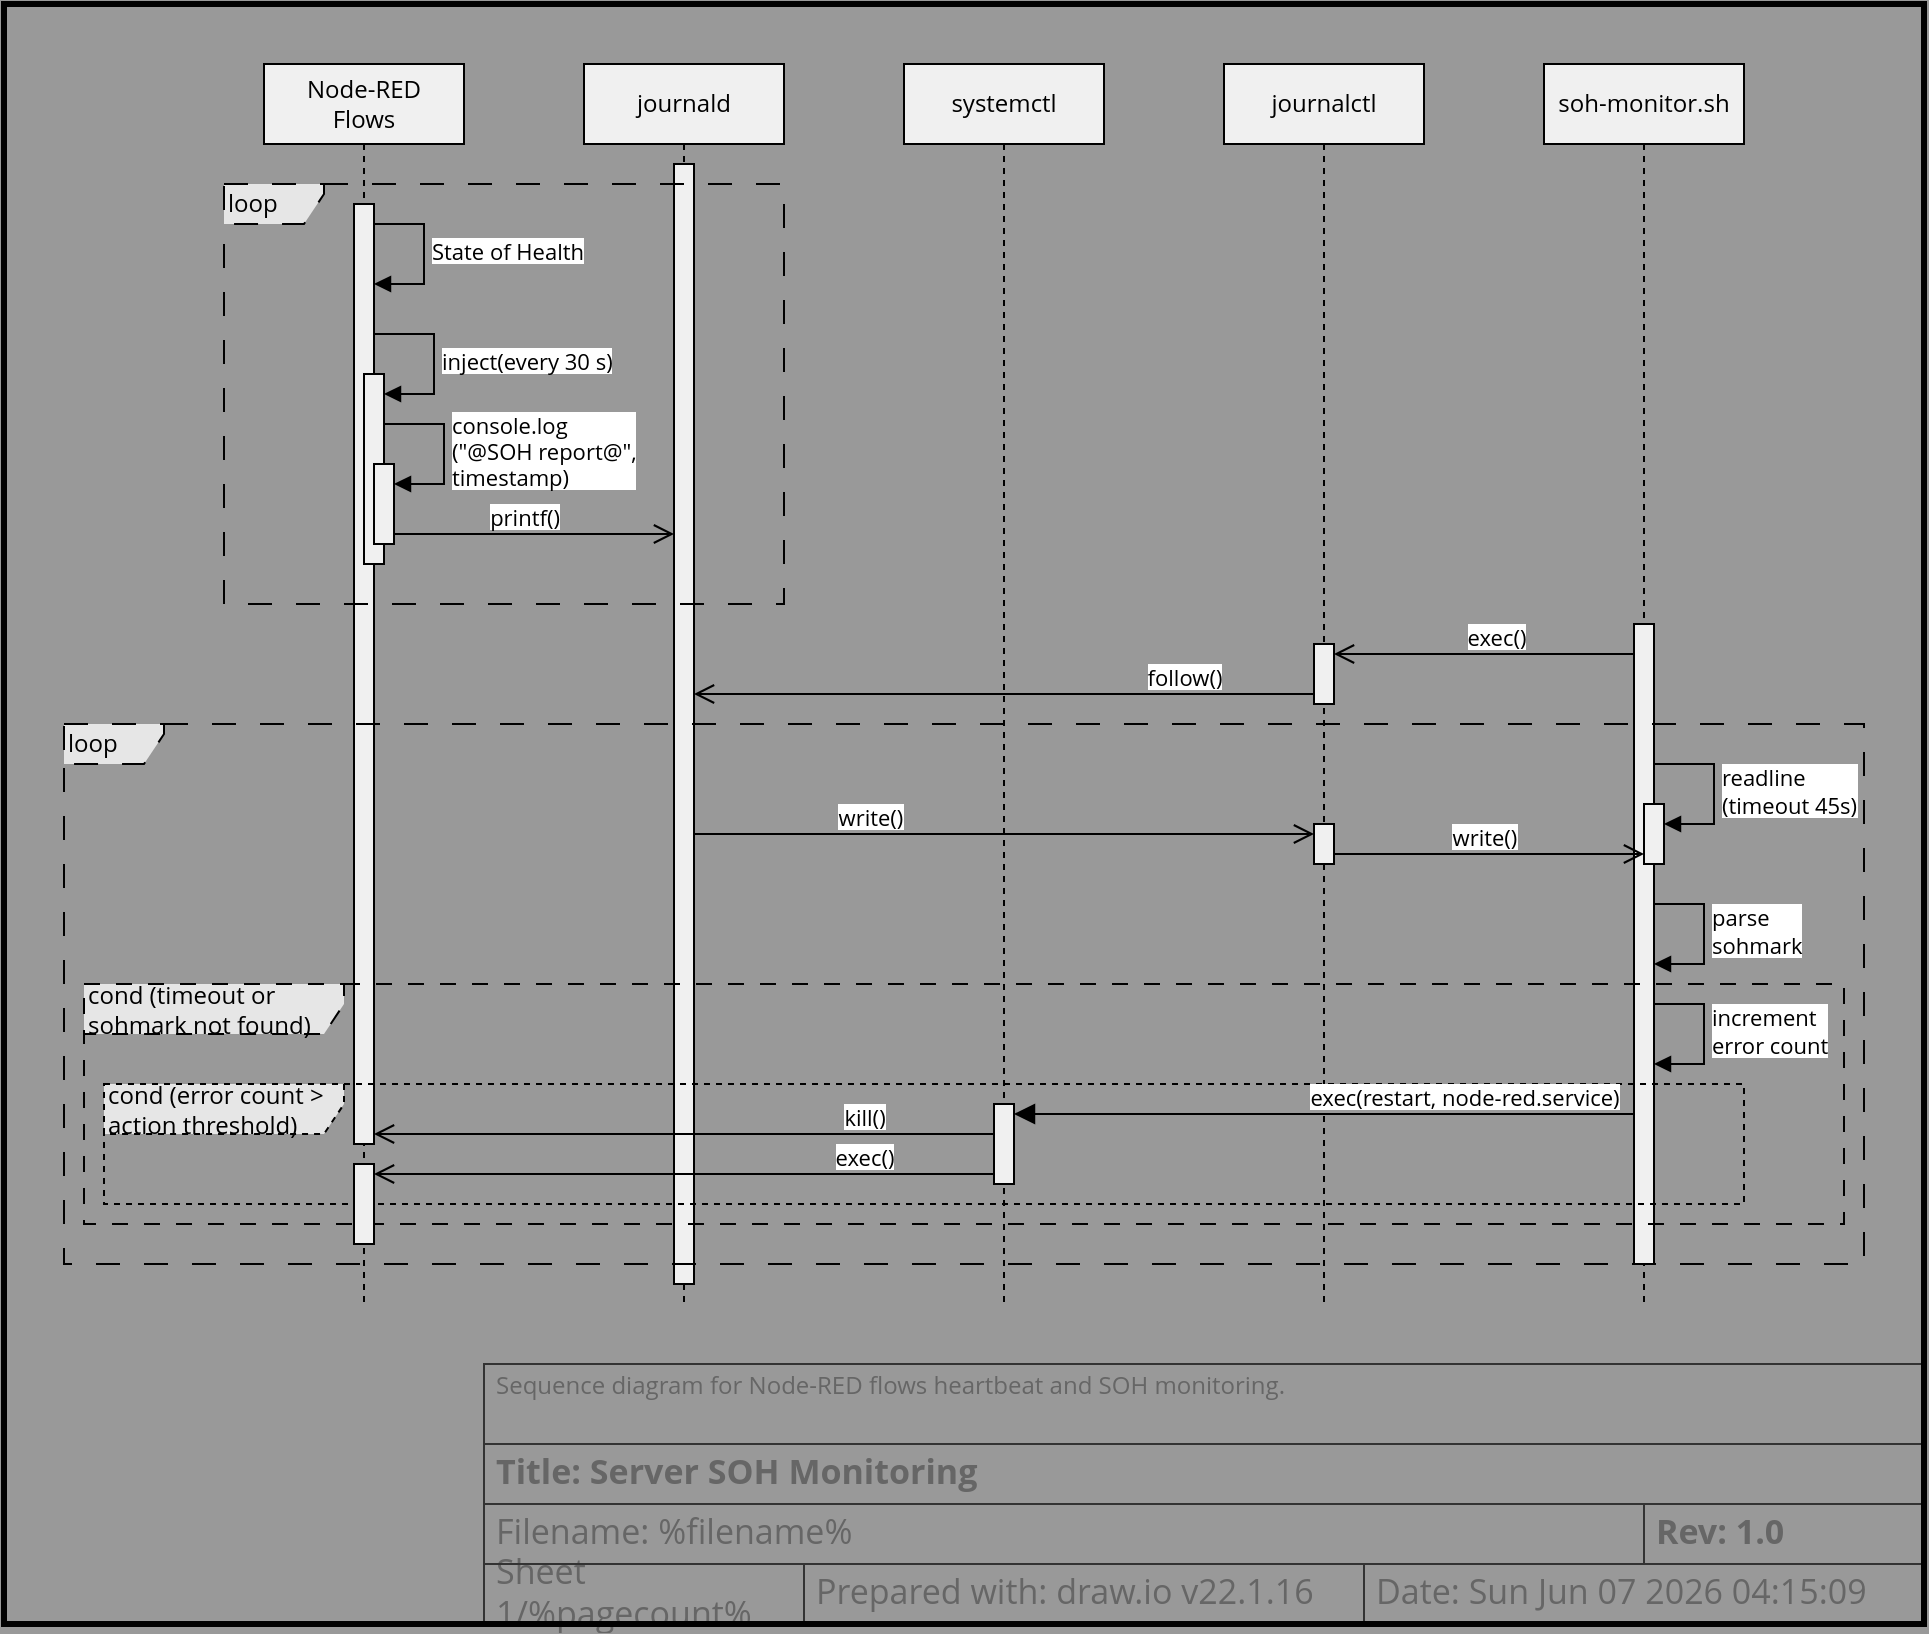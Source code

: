 <mxfile version="22.1.16" type="device">
  <diagram name="Server SOH Monitoring" id="fo18u6Ch1KVScq3Fo-Wy">
    <mxGraphModel dx="1911" dy="1544" grid="1" gridSize="10" guides="1" tooltips="1" connect="1" arrows="1" fold="1" page="1" pageScale="1" pageWidth="800" pageHeight="350" background="#999999" math="0" shadow="0">
      <root>
        <object label="" description="Sequence diagram for Node-RED flows heartbeat and SOH monitoring." rev="1.0" id="0">
          <mxCell />
        </object>
        <object label="Title Block" id="1">
          <mxCell style="locked=1;" parent="0" />
        </object>
        <mxCell id="h7L3MlKvrl_dhOmhB3lf-10" value="Prepared with: draw.io v22.1.16" style="strokeWidth=1;shadow=0;dashed=0;align=center;html=1;shape=mxgraph.mockup.text.textBox;fontColor=#666666;align=left;fontSize=17;spacingLeft=4;spacingTop=-3;whiteSpace=wrap;strokeColor=#333333;mainText=;fillColor=none;fontFamily=Open Sans;movable=1;resizable=1;rotatable=1;deletable=1;editable=1;locked=0;connectable=1;" parent="1" vertex="1">
          <mxGeometry x="220" y="300" width="280" height="30" as="geometry" />
        </mxCell>
        <object label="&lt;div align=&quot;left&quot;&gt;Sheet %pagenumber%/%pagecount%&lt;/div&gt;" placeholders="1" id="h7L3MlKvrl_dhOmhB3lf-12">
          <mxCell style="strokeWidth=1;shadow=0;dashed=0;align=left;html=1;shape=mxgraph.mockup.text.textBox;fontColor=#666666;align=left;fontSize=17;spacingLeft=4;spacingTop=-3;whiteSpace=wrap;strokeColor=#333333;mainText=;fillColor=none;fontFamily=Open Sans;movable=1;resizable=1;rotatable=1;deletable=1;editable=1;locked=0;connectable=1;" parent="1" vertex="1">
            <mxGeometry x="60" y="300" width="160" height="30" as="geometry" />
          </mxCell>
        </object>
        <object label="Date: &lt;font style=&quot;font-size: 17px;&quot;&gt;%date{ddd mmm dd yyyy HH:MM:ss}%&lt;/font&gt;" placeholders="1" id="h7L3MlKvrl_dhOmhB3lf-13">
          <mxCell style="strokeWidth=1;shadow=0;dashed=0;align=center;html=1;shape=mxgraph.mockup.text.textBox;fontColor=#666666;align=left;fontSize=17;spacingLeft=4;spacingTop=-3;whiteSpace=wrap;strokeColor=#333333;mainText=;fillColor=none;fontFamily=Open Sans;movable=1;resizable=1;rotatable=1;deletable=1;editable=1;locked=0;connectable=1;" parent="1" vertex="1">
            <mxGeometry x="500" y="300" width="280" height="30" as="geometry" />
          </mxCell>
        </object>
        <object label="&lt;b&gt;Title: %page%&lt;/b&gt;" placeholders="1" id="h7L3MlKvrl_dhOmhB3lf-14">
          <mxCell style="strokeWidth=1;shadow=0;dashed=0;align=center;html=1;shape=mxgraph.mockup.text.textBox;fontColor=#666666;align=left;fontSize=17;spacingLeft=4;spacingTop=-3;whiteSpace=wrap;strokeColor=#333333;mainText=;fillColor=none;fontFamily=Open Sans;movable=1;resizable=1;rotatable=1;deletable=1;editable=1;locked=0;connectable=1;" parent="1" vertex="1">
            <mxGeometry x="60" y="240" width="720" height="30" as="geometry" />
          </mxCell>
        </object>
        <object label="Filename: %filename%" placeholders="1" id="h7L3MlKvrl_dhOmhB3lf-15">
          <mxCell style="strokeWidth=1;shadow=0;dashed=0;align=center;html=1;shape=mxgraph.mockup.text.textBox;fontColor=#666666;align=left;fontSize=17;spacingLeft=4;spacingTop=-3;whiteSpace=wrap;strokeColor=#333333;mainText=;fillColor=none;fontFamily=Open Sans;movable=1;resizable=1;rotatable=1;deletable=1;editable=1;locked=0;connectable=1;" parent="1" vertex="1">
            <mxGeometry x="60" y="270" width="580" height="30" as="geometry" />
          </mxCell>
        </object>
        <object label="&lt;div align=&quot;left&quot;&gt;%description%&lt;/div&gt;" placeholders="1" id="h7L3MlKvrl_dhOmhB3lf-16">
          <mxCell style="strokeWidth=1;shadow=0;dashed=0;html=1;shape=mxgraph.mockup.text.textBox;fontColor=#666666;align=left;verticalAlign=top;fontSize=12;spacingLeft=4;spacingTop=-3;whiteSpace=wrap;strokeColor=#333333;mainText=;fillColor=none;fontFamily=Open Sans;movable=1;resizable=1;rotatable=1;deletable=1;editable=1;locked=0;connectable=1;" parent="1" vertex="1">
            <mxGeometry x="60" y="200" width="720" height="40" as="geometry" />
          </mxCell>
        </object>
        <object label="&lt;b&gt;Rev: %rev%&lt;br&gt;&lt;/b&gt;" placeholders="1" id="EyKvBmyPNv_MzgSUc5b6-1">
          <mxCell style="strokeWidth=1;shadow=0;dashed=0;align=center;html=1;shape=mxgraph.mockup.text.textBox;fontColor=#666666;align=left;fontSize=17;spacingLeft=4;spacingTop=-3;whiteSpace=wrap;strokeColor=#333333;mainText=;fillColor=none;fontFamily=Open Sans;movable=1;resizable=1;rotatable=1;deletable=1;editable=1;locked=0;connectable=1;" parent="1" vertex="1">
            <mxGeometry x="640" y="270" width="140" height="30" as="geometry" />
          </mxCell>
        </object>
        <object label="Drawing Frame" id="2jkEU8j2_UPUL1MGRyPS-1">
          <mxCell style="locked=1;" parent="0" />
        </object>
        <mxCell id="2jkEU8j2_UPUL1MGRyPS-2" value="" style="rounded=0;whiteSpace=wrap;html=1;fillColor=none;strokeWidth=3;movable=1;resizable=1;rotatable=1;deletable=1;editable=1;locked=0;connectable=1;" parent="2jkEU8j2_UPUL1MGRyPS-1" vertex="1">
          <mxGeometry x="-180" y="-480" width="960" height="810" as="geometry" />
        </mxCell>
        <object label="Document" id="NbdiYjX3MhI7OpqD2NvG-1">
          <mxCell parent="0" />
        </object>
        <mxCell id="Rvx0zqxLb9kapo9zgUuy-38" value="systemctl" style="shape=umlLifeline;perimeter=lifelinePerimeter;whiteSpace=wrap;html=1;container=1;dropTarget=0;collapsible=0;recursiveResize=0;outlineConnect=0;portConstraint=eastwest;newEdgeStyle={&quot;curved&quot;:0,&quot;rounded&quot;:0};fontFamily=Open Sans;fillColor=#F0F0F0;" vertex="1" parent="NbdiYjX3MhI7OpqD2NvG-1">
          <mxGeometry x="270" y="-450" width="100" height="620" as="geometry" />
        </mxCell>
        <mxCell id="Rvx0zqxLb9kapo9zgUuy-39" value="" style="html=1;points=[[0,0,0,0,5],[0,1,0,0,-5],[1,0,0,0,5],[1,1,0,0,-5]];perimeter=orthogonalPerimeter;outlineConnect=0;targetShapes=umlLifeline;portConstraint=eastwest;newEdgeStyle={&quot;curved&quot;:0,&quot;rounded&quot;:0};fontFamily=Open Sans;fillColor=#F0F0F0;" vertex="1" parent="Rvx0zqxLb9kapo9zgUuy-38">
          <mxGeometry x="45" y="520" width="10" height="40" as="geometry" />
        </mxCell>
        <mxCell id="Rvx0zqxLb9kapo9zgUuy-36" value="increment&lt;br&gt;error count" style="html=1;align=left;spacingLeft=2;endArrow=block;rounded=0;edgeStyle=orthogonalEdgeStyle;curved=0;rounded=0;fontFamily=Open Sans;" edge="1" parent="NbdiYjX3MhI7OpqD2NvG-1">
          <mxGeometry x="0.012" relative="1" as="geometry">
            <mxPoint x="640" y="20" as="sourcePoint" />
            <Array as="points">
              <mxPoint x="670" y="20" />
              <mxPoint x="670" y="50" />
            </Array>
            <mxPoint as="offset" />
            <mxPoint x="645" y="50" as="targetPoint" />
          </mxGeometry>
        </mxCell>
        <mxCell id="Rvx0zqxLb9kapo9zgUuy-35" value="parse&lt;br&gt;sohmark" style="html=1;align=left;spacingLeft=2;endArrow=block;rounded=0;edgeStyle=orthogonalEdgeStyle;curved=0;rounded=0;fontFamily=Open Sans;" edge="1" parent="NbdiYjX3MhI7OpqD2NvG-1">
          <mxGeometry x="0.012" relative="1" as="geometry">
            <mxPoint x="640" y="-30" as="sourcePoint" />
            <Array as="points">
              <mxPoint x="670" y="-30" />
              <mxPoint x="670" />
            </Array>
            <mxPoint as="offset" />
            <mxPoint x="645" as="targetPoint" />
          </mxGeometry>
        </mxCell>
        <mxCell id="7Aj4RmTkRRsbpIWRG7jr-15" value="readline&lt;br&gt;(timeout 45s)" style="html=1;align=left;spacingLeft=2;endArrow=block;rounded=0;edgeStyle=orthogonalEdgeStyle;curved=0;rounded=0;fontFamily=Open Sans;" parent="NbdiYjX3MhI7OpqD2NvG-1" edge="1" target="Rvx0zqxLb9kapo9zgUuy-25" source="Rvx0zqxLb9kapo9zgUuy-24">
          <mxGeometry relative="1" as="geometry">
            <mxPoint x="645" y="-100" as="sourcePoint" />
            <Array as="points">
              <mxPoint x="675" y="-100" />
              <mxPoint x="675" y="-70" />
            </Array>
            <mxPoint x="650" y="-70" as="targetPoint" />
          </mxGeometry>
        </mxCell>
        <mxCell id="Iwt6Ft-PqrTWGJXxDrMG-19" value="journald" style="shape=umlLifeline;perimeter=lifelinePerimeter;whiteSpace=wrap;html=1;container=1;dropTarget=0;collapsible=0;recursiveResize=0;outlineConnect=0;portConstraint=eastwest;newEdgeStyle={&quot;curved&quot;:0,&quot;rounded&quot;:0};fontFamily=Open Sans;fillColor=#F0F0F0;" parent="NbdiYjX3MhI7OpqD2NvG-1" vertex="1">
          <mxGeometry x="110" y="-450" width="100" height="620" as="geometry" />
        </mxCell>
        <mxCell id="7Aj4RmTkRRsbpIWRG7jr-2" value="" style="html=1;points=[[0,0,0,0,5],[0,1,0,0,-5],[1,0,0,0,5],[1,1,0,0,-5]];perimeter=orthogonalPerimeter;outlineConnect=0;targetShapes=umlLifeline;portConstraint=eastwest;newEdgeStyle={&quot;curved&quot;:0,&quot;rounded&quot;:0};fontFamily=Open Sans;fillColor=#F0F0F0;" parent="Iwt6Ft-PqrTWGJXxDrMG-19" vertex="1">
          <mxGeometry x="45" y="50" width="10" height="560" as="geometry" />
        </mxCell>
        <mxCell id="Iwt6Ft-PqrTWGJXxDrMG-20" value="Node-RED&lt;br&gt;Flows" style="shape=umlLifeline;perimeter=lifelinePerimeter;whiteSpace=wrap;html=1;container=1;dropTarget=0;collapsible=0;recursiveResize=0;outlineConnect=0;portConstraint=eastwest;newEdgeStyle={&quot;curved&quot;:0,&quot;rounded&quot;:0};fontFamily=Open Sans;fillColor=#F0F0F0;" parent="NbdiYjX3MhI7OpqD2NvG-1" vertex="1">
          <mxGeometry x="-50" y="-450" width="100" height="620" as="geometry" />
        </mxCell>
        <mxCell id="7Aj4RmTkRRsbpIWRG7jr-16" value="State of Health" style="html=1;align=left;spacingLeft=2;endArrow=block;rounded=0;edgeStyle=orthogonalEdgeStyle;curved=0;rounded=0;fontFamily=Open Sans;" parent="Iwt6Ft-PqrTWGJXxDrMG-20" edge="1">
          <mxGeometry relative="1" as="geometry">
            <mxPoint x="50" y="80" as="sourcePoint" />
            <Array as="points">
              <mxPoint x="80" y="110" />
            </Array>
            <mxPoint x="55" y="110" as="targetPoint" />
          </mxGeometry>
        </mxCell>
        <mxCell id="7Aj4RmTkRRsbpIWRG7jr-3" value="" style="html=1;points=[[0,0,0,0,5],[0,1,0,0,-5],[1,0,0,0,5],[1,1,0,0,-5]];perimeter=orthogonalPerimeter;outlineConnect=0;targetShapes=umlLifeline;portConstraint=eastwest;newEdgeStyle={&quot;curved&quot;:0,&quot;rounded&quot;:0};fontFamily=Open Sans;fillColor=#F0F0F0;" parent="Iwt6Ft-PqrTWGJXxDrMG-20" vertex="1">
          <mxGeometry x="45" y="70" width="10" height="470" as="geometry" />
        </mxCell>
        <mxCell id="7Aj4RmTkRRsbpIWRG7jr-6" value="" style="html=1;points=[[0,0,0,0,5],[0,1,0,0,-5],[1,0,0,0,5],[1,1,0,0,-5]];perimeter=orthogonalPerimeter;outlineConnect=0;targetShapes=umlLifeline;portConstraint=eastwest;newEdgeStyle={&quot;curved&quot;:0,&quot;rounded&quot;:0};fillColor=#F0F0F0;fontFamily=Open Sans;" parent="Iwt6Ft-PqrTWGJXxDrMG-20" vertex="1">
          <mxGeometry x="50" y="155" width="10" height="95" as="geometry" />
        </mxCell>
        <mxCell id="7Aj4RmTkRRsbpIWRG7jr-7" value="inject(every 30 s)" style="html=1;align=left;spacingLeft=2;endArrow=block;rounded=0;edgeStyle=orthogonalEdgeStyle;curved=0;rounded=0;fontFamily=Open Sans;" parent="Iwt6Ft-PqrTWGJXxDrMG-20" target="7Aj4RmTkRRsbpIWRG7jr-6" edge="1">
          <mxGeometry x="0.012" relative="1" as="geometry">
            <mxPoint x="55" y="135" as="sourcePoint" />
            <Array as="points">
              <mxPoint x="85" y="135" />
              <mxPoint x="85" y="165" />
            </Array>
            <mxPoint as="offset" />
          </mxGeometry>
        </mxCell>
        <mxCell id="Rvx0zqxLb9kapo9zgUuy-6" value="" style="html=1;points=[[0,0,0,0,5],[0,1,0,0,-5],[1,0,0,0,5],[1,1,0,0,-5]];perimeter=orthogonalPerimeter;outlineConnect=0;targetShapes=umlLifeline;portConstraint=eastwest;newEdgeStyle={&quot;curved&quot;:0,&quot;rounded&quot;:0};fillColor=#F0F0F0;fontFamily=Open Sans;" vertex="1" parent="Iwt6Ft-PqrTWGJXxDrMG-20">
          <mxGeometry x="55" y="200" width="10" height="40" as="geometry" />
        </mxCell>
        <mxCell id="Rvx0zqxLb9kapo9zgUuy-7" value="console.log&lt;br style=&quot;border-color: var(--border-color); text-align: center;&quot;&gt;(&quot;@SOH report@&quot;,&lt;br style=&quot;border-color: var(--border-color); text-align: center;&quot;&gt;&lt;span style=&quot;border-color: var(--border-color); text-align: center;&quot;&gt;timestamp)&lt;/span&gt;" style="html=1;align=left;spacingLeft=2;endArrow=block;rounded=0;edgeStyle=orthogonalEdgeStyle;curved=0;rounded=0;fontFamily=Open Sans;" edge="1" parent="Iwt6Ft-PqrTWGJXxDrMG-20" target="Rvx0zqxLb9kapo9zgUuy-6">
          <mxGeometry x="0.012" relative="1" as="geometry">
            <mxPoint x="60" y="180" as="sourcePoint" />
            <Array as="points">
              <mxPoint x="90" y="180" />
              <mxPoint x="90" y="210" />
            </Array>
            <mxPoint as="offset" />
          </mxGeometry>
        </mxCell>
        <mxCell id="Iwt6Ft-PqrTWGJXxDrMG-33" value="soh-monitor.sh" style="shape=umlLifeline;perimeter=lifelinePerimeter;whiteSpace=wrap;html=1;container=1;dropTarget=0;collapsible=0;recursiveResize=0;outlineConnect=0;portConstraint=eastwest;newEdgeStyle={&quot;curved&quot;:0,&quot;rounded&quot;:0};fontFamily=Open Sans;fillColor=#F0F0F0;" parent="NbdiYjX3MhI7OpqD2NvG-1" vertex="1">
          <mxGeometry x="590" y="-450" width="100" height="620" as="geometry" />
        </mxCell>
        <mxCell id="Rvx0zqxLb9kapo9zgUuy-24" value="" style="html=1;points=[[0,0,0,0,5],[0,1,0,0,-5],[1,0,0,0,5],[1,1,0,0,-5]];perimeter=orthogonalPerimeter;outlineConnect=0;targetShapes=umlLifeline;portConstraint=eastwest;newEdgeStyle={&quot;curved&quot;:0,&quot;rounded&quot;:0};fontFamily=Open Sans;fillColor=#F0F0F0;" vertex="1" parent="Iwt6Ft-PqrTWGJXxDrMG-33">
          <mxGeometry x="45" y="280" width="10" height="320" as="geometry" />
        </mxCell>
        <mxCell id="X4nFBjzq5EHVSmgv_8_O-9" value="journalctl" style="shape=umlLifeline;perimeter=lifelinePerimeter;whiteSpace=wrap;html=1;container=1;dropTarget=0;collapsible=0;recursiveResize=0;outlineConnect=0;portConstraint=eastwest;newEdgeStyle={&quot;curved&quot;:0,&quot;rounded&quot;:0};fontFamily=Open Sans;fillColor=#F0F0F0;" parent="NbdiYjX3MhI7OpqD2NvG-1" vertex="1">
          <mxGeometry x="430" y="-450" width="100" height="620" as="geometry" />
        </mxCell>
        <mxCell id="Rvx0zqxLb9kapo9zgUuy-28" value="" style="html=1;points=[[0,0,0,0,5],[0,1,0,0,-5],[1,0,0,0,5],[1,1,0,0,-5]];perimeter=orthogonalPerimeter;outlineConnect=0;targetShapes=umlLifeline;portConstraint=eastwest;newEdgeStyle={&quot;curved&quot;:0,&quot;rounded&quot;:0};fontFamily=Open Sans;fillColor=#F0F0F0;" vertex="1" parent="X4nFBjzq5EHVSmgv_8_O-9">
          <mxGeometry x="45" y="290" width="10" height="30" as="geometry" />
        </mxCell>
        <mxCell id="7Aj4RmTkRRsbpIWRG7jr-11" value="loop" style="shape=umlFrame;whiteSpace=wrap;html=1;pointerEvents=0;fillColor=#E6E6E6;width=50;height=20;fontFamily=Open Sans;dashed=1;align=left;dashPattern=12 12;" parent="NbdiYjX3MhI7OpqD2NvG-1" vertex="1">
          <mxGeometry x="-70" y="-390" width="280" height="210" as="geometry" />
        </mxCell>
        <mxCell id="Rvx0zqxLb9kapo9zgUuy-1" value="printf()" style="html=1;verticalAlign=bottom;endArrow=open;endSize=8;curved=0;rounded=0;fontFamily=Open Sans;endFill=0;fontSize=11;exitX=1;exitY=1;exitDx=0;exitDy=-5;exitPerimeter=0;" edge="1" parent="NbdiYjX3MhI7OpqD2NvG-1" source="Rvx0zqxLb9kapo9zgUuy-6" target="7Aj4RmTkRRsbpIWRG7jr-2">
          <mxGeometry x="-0.071" width="80" relative="1" as="geometry">
            <mxPoint x="245" y="-120" as="sourcePoint" />
            <mxPoint x="95" y="-120" as="targetPoint" />
            <mxPoint as="offset" />
          </mxGeometry>
        </mxCell>
        <mxCell id="Rvx0zqxLb9kapo9zgUuy-9" value="loop" style="shape=umlFrame;whiteSpace=wrap;html=1;pointerEvents=0;fillColor=#E6E6E6;width=50;height=20;fontFamily=Open Sans;dashed=1;align=left;dashPattern=12 12;" vertex="1" parent="NbdiYjX3MhI7OpqD2NvG-1">
          <mxGeometry x="-150" y="-120" width="900" height="270" as="geometry" />
        </mxCell>
        <mxCell id="Rvx0zqxLb9kapo9zgUuy-25" value="" style="html=1;points=[[0,0,0,0,5],[0,1,0,0,-5],[1,0,0,0,5],[1,1,0,0,-5]];perimeter=orthogonalPerimeter;outlineConnect=0;targetShapes=umlLifeline;portConstraint=eastwest;newEdgeStyle={&quot;curved&quot;:0,&quot;rounded&quot;:0};fillColor=#F0F0F0;fontFamily=Open Sans;" vertex="1" parent="NbdiYjX3MhI7OpqD2NvG-1">
          <mxGeometry x="640" y="-80" width="10" height="30" as="geometry" />
        </mxCell>
        <mxCell id="Rvx0zqxLb9kapo9zgUuy-29" value="exec()" style="html=1;verticalAlign=bottom;endArrow=open;endSize=8;curved=0;rounded=0;fontFamily=Open Sans;endFill=0;fontSize=11;entryX=1;entryY=0;entryDx=0;entryDy=5;entryPerimeter=0;" edge="1" parent="NbdiYjX3MhI7OpqD2NvG-1" source="Rvx0zqxLb9kapo9zgUuy-24" target="Rvx0zqxLb9kapo9zgUuy-28">
          <mxGeometry x="-0.071" width="80" relative="1" as="geometry">
            <mxPoint x="100" y="-210" as="sourcePoint" />
            <mxPoint x="240" y="-210" as="targetPoint" />
            <mxPoint as="offset" />
          </mxGeometry>
        </mxCell>
        <mxCell id="Rvx0zqxLb9kapo9zgUuy-30" value="follow()" style="html=1;verticalAlign=bottom;endArrow=open;endSize=8;curved=0;rounded=0;fontFamily=Open Sans;endFill=0;fontSize=11;exitX=0;exitY=1;exitDx=0;exitDy=-5;exitPerimeter=0;" edge="1" parent="NbdiYjX3MhI7OpqD2NvG-1" source="Rvx0zqxLb9kapo9zgUuy-28" target="7Aj4RmTkRRsbpIWRG7jr-2">
          <mxGeometry x="-0.581" width="80" relative="1" as="geometry">
            <mxPoint x="395" y="-140" as="sourcePoint" />
            <mxPoint x="245" y="-140" as="targetPoint" />
            <mxPoint as="offset" />
          </mxGeometry>
        </mxCell>
        <mxCell id="Rvx0zqxLb9kapo9zgUuy-31" value="write()" style="html=1;verticalAlign=bottom;endArrow=open;endSize=8;curved=0;rounded=0;fontFamily=Open Sans;endFill=0;fontSize=11;exitX=1;exitY=1;exitDx=0;exitDy=-5;exitPerimeter=0;entryX=0;entryY=1;entryDx=0;entryDy=-5;entryPerimeter=0;" edge="1" parent="NbdiYjX3MhI7OpqD2NvG-1" source="Rvx0zqxLb9kapo9zgUuy-33" target="Rvx0zqxLb9kapo9zgUuy-25">
          <mxGeometry x="-0.032" width="80" relative="1" as="geometry">
            <mxPoint x="405" y="-51" as="sourcePoint" />
            <mxPoint x="560" y="-55" as="targetPoint" />
            <mxPoint as="offset" />
          </mxGeometry>
        </mxCell>
        <mxCell id="Rvx0zqxLb9kapo9zgUuy-32" value="write()" style="html=1;verticalAlign=bottom;endArrow=open;endSize=8;curved=0;rounded=0;fontFamily=Open Sans;endFill=0;fontSize=11;entryX=0;entryY=0;entryDx=0;entryDy=5;entryPerimeter=0;" edge="1" parent="NbdiYjX3MhI7OpqD2NvG-1" source="7Aj4RmTkRRsbpIWRG7jr-2" target="Rvx0zqxLb9kapo9zgUuy-33">
          <mxGeometry x="-0.435" width="80" relative="1" as="geometry">
            <mxPoint x="245" y="-62" as="sourcePoint" />
            <mxPoint x="395" y="-62" as="targetPoint" />
            <mxPoint as="offset" />
          </mxGeometry>
        </mxCell>
        <mxCell id="Rvx0zqxLb9kapo9zgUuy-33" value="" style="html=1;points=[[0,0,0,0,5],[0,1,0,0,-5],[1,0,0,0,5],[1,1,0,0,-5]];perimeter=orthogonalPerimeter;outlineConnect=0;targetShapes=umlLifeline;portConstraint=eastwest;newEdgeStyle={&quot;curved&quot;:0,&quot;rounded&quot;:0};fontFamily=Open Sans;fillColor=#F0F0F0;" vertex="1" parent="NbdiYjX3MhI7OpqD2NvG-1">
          <mxGeometry x="475" y="-70" width="10" height="20" as="geometry" />
        </mxCell>
        <mxCell id="Rvx0zqxLb9kapo9zgUuy-34" value="cond (timeout or sohmark not found)" style="shape=umlFrame;whiteSpace=wrap;html=1;pointerEvents=0;fillColor=#E6E6E6;width=130;height=25;fontFamily=Open Sans;dashed=1;align=left;dashPattern=8 8;" vertex="1" parent="NbdiYjX3MhI7OpqD2NvG-1">
          <mxGeometry x="-140" y="10" width="880" height="120" as="geometry" />
        </mxCell>
        <mxCell id="Rvx0zqxLb9kapo9zgUuy-37" value="cond (error count &amp;gt; action threshold)" style="shape=umlFrame;whiteSpace=wrap;html=1;pointerEvents=0;fillColor=#E6E6E6;width=120;height=25;fontFamily=Open Sans;dashed=1;align=left;" vertex="1" parent="NbdiYjX3MhI7OpqD2NvG-1">
          <mxGeometry x="-130" y="60" width="820" height="60" as="geometry" />
        </mxCell>
        <mxCell id="Rvx0zqxLb9kapo9zgUuy-40" value="exec(restart, node-red.service)" style="html=1;verticalAlign=bottom;endArrow=block;endSize=8;curved=0;rounded=0;fontFamily=Open Sans;endFill=1;fontSize=11;entryX=1;entryY=0;entryDx=0;entryDy=5;entryPerimeter=0;" edge="1" parent="NbdiYjX3MhI7OpqD2NvG-1" source="Rvx0zqxLb9kapo9zgUuy-24" target="Rvx0zqxLb9kapo9zgUuy-39">
          <mxGeometry x="-0.452" width="80" relative="1" as="geometry">
            <mxPoint x="175" y="-55" as="sourcePoint" />
            <mxPoint x="405" y="-55" as="targetPoint" />
            <mxPoint as="offset" />
          </mxGeometry>
        </mxCell>
        <mxCell id="Rvx0zqxLb9kapo9zgUuy-41" value="kill()" style="html=1;verticalAlign=bottom;endArrow=open;endSize=8;curved=0;rounded=0;fontFamily=Open Sans;endFill=0;fontSize=11;entryX=1;entryY=1;entryDx=0;entryDy=-5;entryPerimeter=0;" edge="1" parent="NbdiYjX3MhI7OpqD2NvG-1" source="Rvx0zqxLb9kapo9zgUuy-39" target="7Aj4RmTkRRsbpIWRG7jr-3">
          <mxGeometry x="-0.581" width="80" relative="1" as="geometry">
            <mxPoint x="175" y="-55" as="sourcePoint" />
            <mxPoint x="405" y="-55" as="targetPoint" />
            <mxPoint as="offset" />
          </mxGeometry>
        </mxCell>
        <mxCell id="Rvx0zqxLb9kapo9zgUuy-42" value="" style="html=1;points=[[0,0,0,0,5],[0,1,0,0,-5],[1,0,0,0,5],[1,1,0,0,-5]];perimeter=orthogonalPerimeter;outlineConnect=0;targetShapes=umlLifeline;portConstraint=eastwest;newEdgeStyle={&quot;curved&quot;:0,&quot;rounded&quot;:0};fontFamily=Open Sans;fillColor=#F0F0F0;" vertex="1" parent="NbdiYjX3MhI7OpqD2NvG-1">
          <mxGeometry x="-5" y="100" width="10" height="40" as="geometry" />
        </mxCell>
        <mxCell id="Rvx0zqxLb9kapo9zgUuy-43" value="exec()" style="html=1;verticalAlign=bottom;endArrow=open;endSize=8;curved=0;rounded=0;fontFamily=Open Sans;endFill=0;fontSize=11;entryX=1;entryY=0;entryDx=0;entryDy=5;entryPerimeter=0;exitX=0;exitY=1;exitDx=0;exitDy=-5;exitPerimeter=0;" edge="1" parent="NbdiYjX3MhI7OpqD2NvG-1" source="Rvx0zqxLb9kapo9zgUuy-39" target="Rvx0zqxLb9kapo9zgUuy-42">
          <mxGeometry x="-0.581" width="80" relative="1" as="geometry">
            <mxPoint x="325" y="95" as="sourcePoint" />
            <mxPoint x="15" y="95" as="targetPoint" />
            <mxPoint as="offset" />
          </mxGeometry>
        </mxCell>
      </root>
    </mxGraphModel>
  </diagram>
</mxfile>

